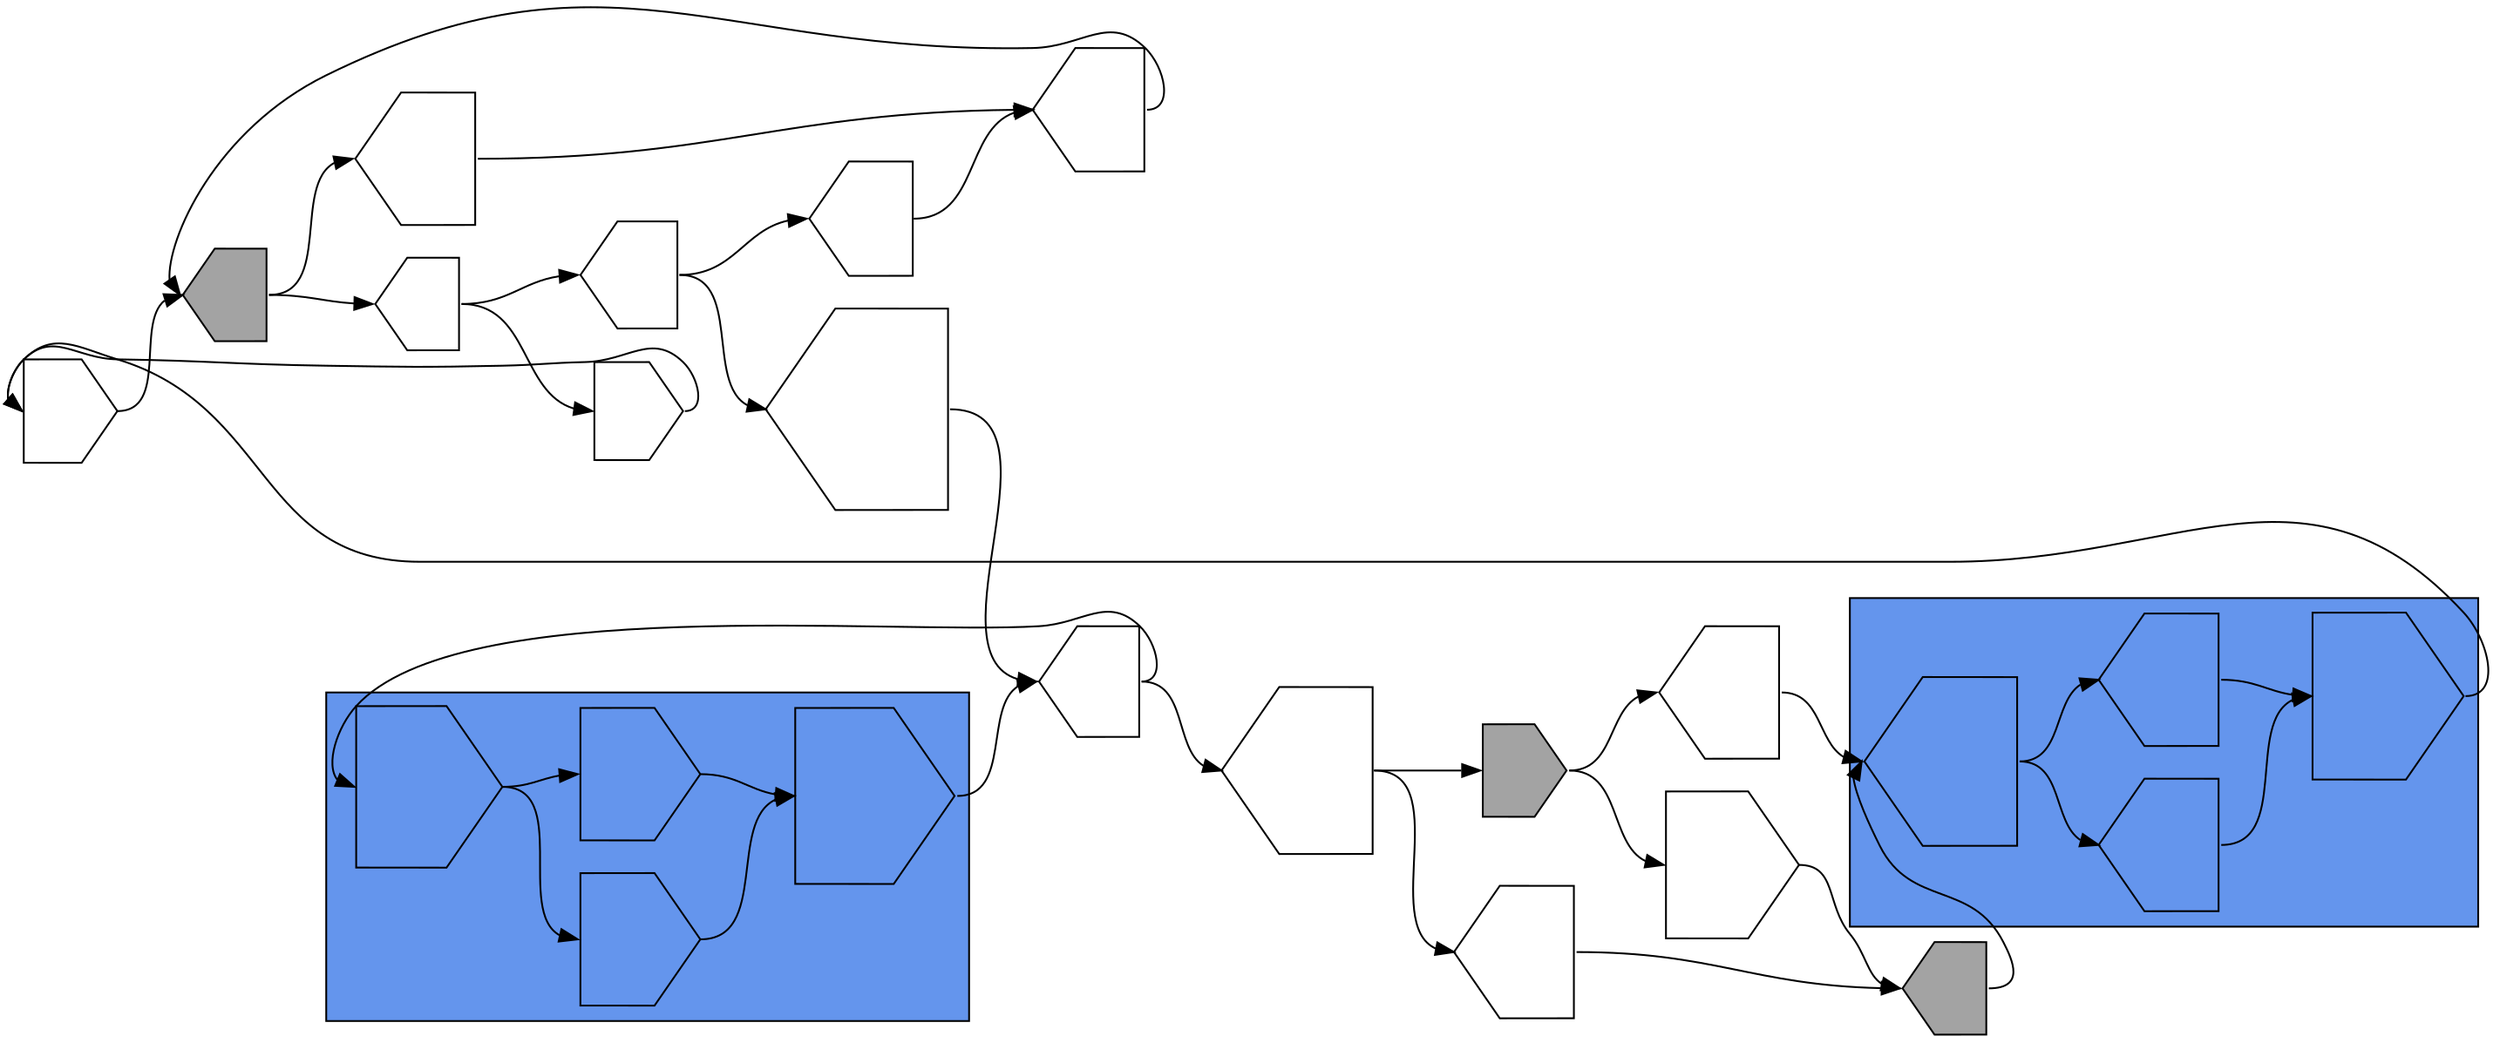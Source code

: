 digraph asm {
	rotate=90;
	edge [headport=n,tailport=s];
subgraph cluster_Bc40_c156_c69_65 {
	c40 [label="",height=1.29043,width=1.29043,shape=house];
	c156 [label="",height=1.01127,width=1.01127,shape=house];
	c69 [label="",height=1.01127,width=1.01127,shape=house];
	65 [label="",height=1.2771,width=1.2771,shape=invhouse];
	style=filled;
	fillcolor=cornflowerblue;
}
subgraph cluster_B20_142_198_17 {
	20 [label="",height=1.24218,width=1.24218,shape=invhouse];
	142 [label="",height=1.01127,width=1.01127,shape=invhouse];
	198 [label="",height=1.01127,width=1.01127,shape=invhouse];
	17 [label="",height=1.34269,width=1.34269,shape=invhouse];
	style=filled;
	fillcolor=cornflowerblue;
}
	206 [label="",height=0.792235,width=0.792235,shape=invhouse];
	c201 [label="",height=0.707107,width=0.707107,shape=house,style=filled,fillcolor=gray64];
	c62 [label="",height=1.01127,width=1.01127,shape=house];
	c61 [label="",height=0.940971,width=0.940971,shape=house];
	c279 [label="",height=0.878655,width=0.878655,shape=house];
	c199 [label="",height=0.825145,width=0.825145,shape=house];
	c4 [label="",height=1.54023,width=1.54023,shape=house];
	c35 [label="",height=0.84598,width=0.84598,shape=house];
	c63 [label="",height=1.27383,width=1.27383,shape=house];
	c159 [label="",height=1.00931,width=1.00931,shape=house];
	c158 [label="",height=0.707107,width=0.707107,shape=house,style=filled,fillcolor=gray64];
	41 [label="",height=1.12477,width=1.12477,shape=invhouse];
	259 [label="",height=0.707107,width=0.707107,shape=invhouse,style=filled,fillcolor=gray64];
	c127 [label="",height=1.00832,width=1.00832,shape=house];
	c200 [label="",height=0.707107,width=0.707107,shape=house];
	207 [label="",height=0.746305,width=0.746305,shape=invhouse];
	c40 -> c156
	c40 -> c69
	c156 -> 65
	65 -> 206
	206 -> c201
	c201 -> c62
	c201 -> c200
	c62 -> c61
	c61 -> c201
	c279 -> c61
	c199 -> c4
	c199 -> c279
	c4 -> c35
	c35 -> 20
	c35 -> c63
	20 -> 142
	20 -> 198
	142 -> 17
	17 -> c35
	198 -> 17
	c63 -> c159
	c63 -> 259
	c159 -> c158
	c158 -> c40
	41 -> c158
	259 -> 41
	259 -> c127
	c127 -> c40
	c200 -> c199
	c200 -> 207
	207 -> 206
	c69 -> 65
}